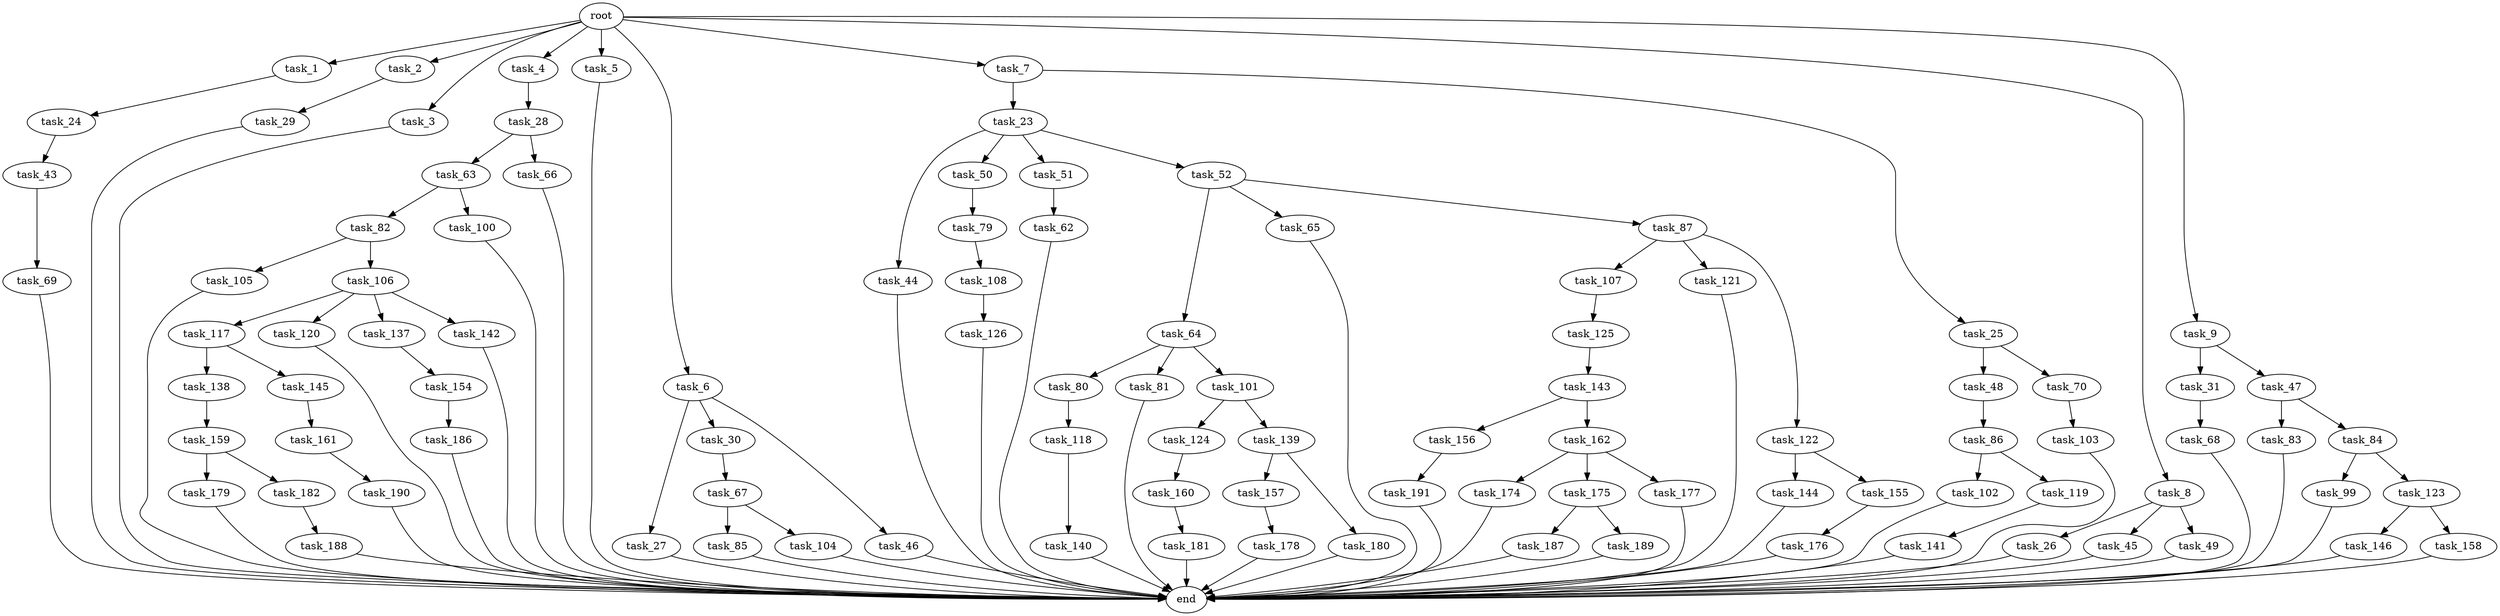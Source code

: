 digraph G {
  root [size="0.000000"];
  task_1 [size="10.240000"];
  task_2 [size="10.240000"];
  task_3 [size="10.240000"];
  task_4 [size="10.240000"];
  task_5 [size="10.240000"];
  task_6 [size="10.240000"];
  task_7 [size="10.240000"];
  task_8 [size="10.240000"];
  task_9 [size="10.240000"];
  task_23 [size="343597383.680000"];
  task_24 [size="2147483648.000000"];
  task_25 [size="343597383.680000"];
  task_26 [size="6957847019.520000"];
  task_27 [size="2147483648.000000"];
  task_28 [size="8589934592.000000"];
  task_29 [size="4209067950.080000"];
  task_30 [size="2147483648.000000"];
  task_31 [size="8589934592.000000"];
  task_43 [size="1374389534.720000"];
  task_44 [size="6957847019.520000"];
  task_45 [size="6957847019.520000"];
  task_46 [size="2147483648.000000"];
  task_47 [size="8589934592.000000"];
  task_48 [size="2147483648.000000"];
  task_49 [size="6957847019.520000"];
  task_50 [size="6957847019.520000"];
  task_51 [size="6957847019.520000"];
  task_52 [size="6957847019.520000"];
  task_62 [size="3092376453.120000"];
  task_63 [size="773094113.280000"];
  task_64 [size="4209067950.080000"];
  task_65 [size="4209067950.080000"];
  task_66 [size="773094113.280000"];
  task_67 [size="343597383.680000"];
  task_68 [size="5497558138.880000"];
  task_69 [size="3092376453.120000"];
  task_70 [size="2147483648.000000"];
  task_79 [size="773094113.280000"];
  task_80 [size="343597383.680000"];
  task_81 [size="343597383.680000"];
  task_82 [size="8589934592.000000"];
  task_83 [size="1374389534.720000"];
  task_84 [size="1374389534.720000"];
  task_85 [size="3092376453.120000"];
  task_86 [size="3092376453.120000"];
  task_87 [size="4209067950.080000"];
  task_99 [size="6957847019.520000"];
  task_100 [size="8589934592.000000"];
  task_101 [size="343597383.680000"];
  task_102 [size="5497558138.880000"];
  task_103 [size="5497558138.880000"];
  task_104 [size="3092376453.120000"];
  task_105 [size="343597383.680000"];
  task_106 [size="343597383.680000"];
  task_107 [size="3092376453.120000"];
  task_108 [size="343597383.680000"];
  task_117 [size="2147483648.000000"];
  task_118 [size="3092376453.120000"];
  task_119 [size="5497558138.880000"];
  task_120 [size="2147483648.000000"];
  task_121 [size="3092376453.120000"];
  task_122 [size="3092376453.120000"];
  task_123 [size="6957847019.520000"];
  task_124 [size="3092376453.120000"];
  task_125 [size="773094113.280000"];
  task_126 [size="3092376453.120000"];
  task_137 [size="2147483648.000000"];
  task_138 [size="2147483648.000000"];
  task_139 [size="3092376453.120000"];
  task_140 [size="1374389534.720000"];
  task_141 [size="773094113.280000"];
  task_142 [size="2147483648.000000"];
  task_143 [size="5497558138.880000"];
  task_144 [size="773094113.280000"];
  task_145 [size="2147483648.000000"];
  task_146 [size="8589934592.000000"];
  task_154 [size="773094113.280000"];
  task_155 [size="773094113.280000"];
  task_156 [size="8589934592.000000"];
  task_157 [size="5497558138.880000"];
  task_158 [size="8589934592.000000"];
  task_159 [size="8589934592.000000"];
  task_160 [size="8589934592.000000"];
  task_161 [size="773094113.280000"];
  task_162 [size="8589934592.000000"];
  task_174 [size="343597383.680000"];
  task_175 [size="343597383.680000"];
  task_176 [size="4209067950.080000"];
  task_177 [size="343597383.680000"];
  task_178 [size="6957847019.520000"];
  task_179 [size="343597383.680000"];
  task_180 [size="5497558138.880000"];
  task_181 [size="2147483648.000000"];
  task_182 [size="343597383.680000"];
  task_186 [size="3092376453.120000"];
  task_187 [size="1374389534.720000"];
  task_188 [size="1374389534.720000"];
  task_189 [size="1374389534.720000"];
  task_190 [size="1374389534.720000"];
  task_191 [size="3092376453.120000"];
  end [size="0.000000"];

  root -> task_1 [size="1.000000"];
  root -> task_2 [size="1.000000"];
  root -> task_3 [size="1.000000"];
  root -> task_4 [size="1.000000"];
  root -> task_5 [size="1.000000"];
  root -> task_6 [size="1.000000"];
  root -> task_7 [size="1.000000"];
  root -> task_8 [size="1.000000"];
  root -> task_9 [size="1.000000"];
  task_1 -> task_24 [size="209715200.000000"];
  task_2 -> task_29 [size="411041792.000000"];
  task_3 -> end [size="1.000000"];
  task_4 -> task_28 [size="838860800.000000"];
  task_5 -> end [size="1.000000"];
  task_6 -> task_27 [size="209715200.000000"];
  task_6 -> task_30 [size="209715200.000000"];
  task_6 -> task_46 [size="209715200.000000"];
  task_7 -> task_23 [size="33554432.000000"];
  task_7 -> task_25 [size="33554432.000000"];
  task_8 -> task_26 [size="679477248.000000"];
  task_8 -> task_45 [size="679477248.000000"];
  task_8 -> task_49 [size="679477248.000000"];
  task_9 -> task_31 [size="838860800.000000"];
  task_9 -> task_47 [size="838860800.000000"];
  task_23 -> task_44 [size="679477248.000000"];
  task_23 -> task_50 [size="679477248.000000"];
  task_23 -> task_51 [size="679477248.000000"];
  task_23 -> task_52 [size="679477248.000000"];
  task_24 -> task_43 [size="134217728.000000"];
  task_25 -> task_48 [size="209715200.000000"];
  task_25 -> task_70 [size="209715200.000000"];
  task_26 -> end [size="1.000000"];
  task_27 -> end [size="1.000000"];
  task_28 -> task_63 [size="75497472.000000"];
  task_28 -> task_66 [size="75497472.000000"];
  task_29 -> end [size="1.000000"];
  task_30 -> task_67 [size="33554432.000000"];
  task_31 -> task_68 [size="536870912.000000"];
  task_43 -> task_69 [size="301989888.000000"];
  task_44 -> end [size="1.000000"];
  task_45 -> end [size="1.000000"];
  task_46 -> end [size="1.000000"];
  task_47 -> task_83 [size="134217728.000000"];
  task_47 -> task_84 [size="134217728.000000"];
  task_48 -> task_86 [size="301989888.000000"];
  task_49 -> end [size="1.000000"];
  task_50 -> task_79 [size="75497472.000000"];
  task_51 -> task_62 [size="301989888.000000"];
  task_52 -> task_64 [size="411041792.000000"];
  task_52 -> task_65 [size="411041792.000000"];
  task_52 -> task_87 [size="411041792.000000"];
  task_62 -> end [size="1.000000"];
  task_63 -> task_82 [size="838860800.000000"];
  task_63 -> task_100 [size="838860800.000000"];
  task_64 -> task_80 [size="33554432.000000"];
  task_64 -> task_81 [size="33554432.000000"];
  task_64 -> task_101 [size="33554432.000000"];
  task_65 -> end [size="1.000000"];
  task_66 -> end [size="1.000000"];
  task_67 -> task_85 [size="301989888.000000"];
  task_67 -> task_104 [size="301989888.000000"];
  task_68 -> end [size="1.000000"];
  task_69 -> end [size="1.000000"];
  task_70 -> task_103 [size="536870912.000000"];
  task_79 -> task_108 [size="33554432.000000"];
  task_80 -> task_118 [size="301989888.000000"];
  task_81 -> end [size="1.000000"];
  task_82 -> task_105 [size="33554432.000000"];
  task_82 -> task_106 [size="33554432.000000"];
  task_83 -> end [size="1.000000"];
  task_84 -> task_99 [size="679477248.000000"];
  task_84 -> task_123 [size="679477248.000000"];
  task_85 -> end [size="1.000000"];
  task_86 -> task_102 [size="536870912.000000"];
  task_86 -> task_119 [size="536870912.000000"];
  task_87 -> task_107 [size="301989888.000000"];
  task_87 -> task_121 [size="301989888.000000"];
  task_87 -> task_122 [size="301989888.000000"];
  task_99 -> end [size="1.000000"];
  task_100 -> end [size="1.000000"];
  task_101 -> task_124 [size="301989888.000000"];
  task_101 -> task_139 [size="301989888.000000"];
  task_102 -> end [size="1.000000"];
  task_103 -> end [size="1.000000"];
  task_104 -> end [size="1.000000"];
  task_105 -> end [size="1.000000"];
  task_106 -> task_117 [size="209715200.000000"];
  task_106 -> task_120 [size="209715200.000000"];
  task_106 -> task_137 [size="209715200.000000"];
  task_106 -> task_142 [size="209715200.000000"];
  task_107 -> task_125 [size="75497472.000000"];
  task_108 -> task_126 [size="301989888.000000"];
  task_117 -> task_138 [size="209715200.000000"];
  task_117 -> task_145 [size="209715200.000000"];
  task_118 -> task_140 [size="134217728.000000"];
  task_119 -> task_141 [size="75497472.000000"];
  task_120 -> end [size="1.000000"];
  task_121 -> end [size="1.000000"];
  task_122 -> task_144 [size="75497472.000000"];
  task_122 -> task_155 [size="75497472.000000"];
  task_123 -> task_146 [size="838860800.000000"];
  task_123 -> task_158 [size="838860800.000000"];
  task_124 -> task_160 [size="838860800.000000"];
  task_125 -> task_143 [size="536870912.000000"];
  task_126 -> end [size="1.000000"];
  task_137 -> task_154 [size="75497472.000000"];
  task_138 -> task_159 [size="838860800.000000"];
  task_139 -> task_157 [size="536870912.000000"];
  task_139 -> task_180 [size="536870912.000000"];
  task_140 -> end [size="1.000000"];
  task_141 -> end [size="1.000000"];
  task_142 -> end [size="1.000000"];
  task_143 -> task_156 [size="838860800.000000"];
  task_143 -> task_162 [size="838860800.000000"];
  task_144 -> end [size="1.000000"];
  task_145 -> task_161 [size="75497472.000000"];
  task_146 -> end [size="1.000000"];
  task_154 -> task_186 [size="301989888.000000"];
  task_155 -> task_176 [size="411041792.000000"];
  task_156 -> task_191 [size="301989888.000000"];
  task_157 -> task_178 [size="679477248.000000"];
  task_158 -> end [size="1.000000"];
  task_159 -> task_179 [size="33554432.000000"];
  task_159 -> task_182 [size="33554432.000000"];
  task_160 -> task_181 [size="209715200.000000"];
  task_161 -> task_190 [size="134217728.000000"];
  task_162 -> task_174 [size="33554432.000000"];
  task_162 -> task_175 [size="33554432.000000"];
  task_162 -> task_177 [size="33554432.000000"];
  task_174 -> end [size="1.000000"];
  task_175 -> task_187 [size="134217728.000000"];
  task_175 -> task_189 [size="134217728.000000"];
  task_176 -> end [size="1.000000"];
  task_177 -> end [size="1.000000"];
  task_178 -> end [size="1.000000"];
  task_179 -> end [size="1.000000"];
  task_180 -> end [size="1.000000"];
  task_181 -> end [size="1.000000"];
  task_182 -> task_188 [size="134217728.000000"];
  task_186 -> end [size="1.000000"];
  task_187 -> end [size="1.000000"];
  task_188 -> end [size="1.000000"];
  task_189 -> end [size="1.000000"];
  task_190 -> end [size="1.000000"];
  task_191 -> end [size="1.000000"];
}
